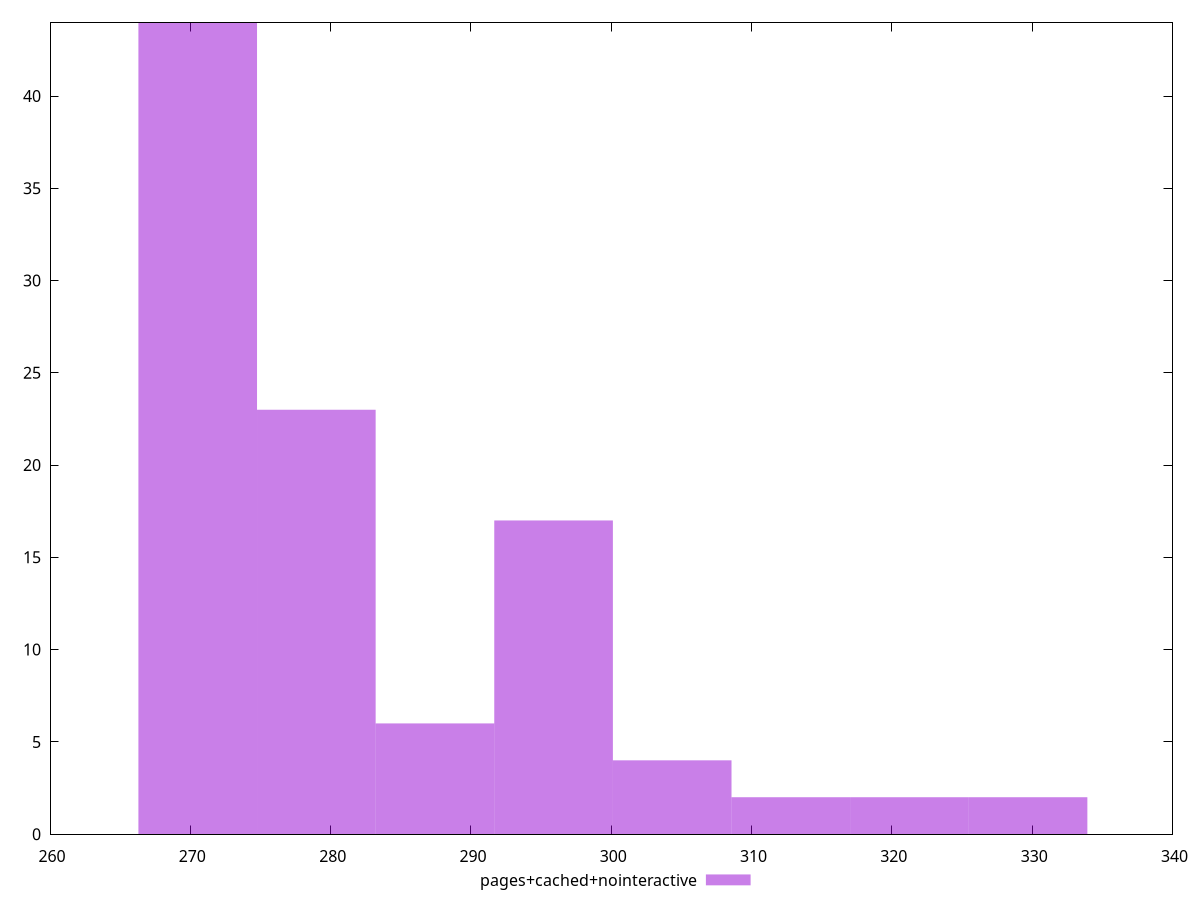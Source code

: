 $_pagesCachedNointeractive <<EOF
278.9815169262126 23
287.43550228761296 6
270.5275315648122 44
304.34347301041373 4
295.88948764901335 17
312.7974583718141 2
329.7054290946149 2
321.2514437332145 2
EOF
set key outside below
set terminal pngcairo
set output "report_00005_2020-11-02T22-26-11.212Z/max-potential-fid/pages+cached+nointeractive//raw_hist.png"
set yrange [0:44]
set boxwidth 8.453985361400381
set style fill transparent solid 0.5 noborder
plot $_pagesCachedNointeractive title "pages+cached+nointeractive" with boxes ,